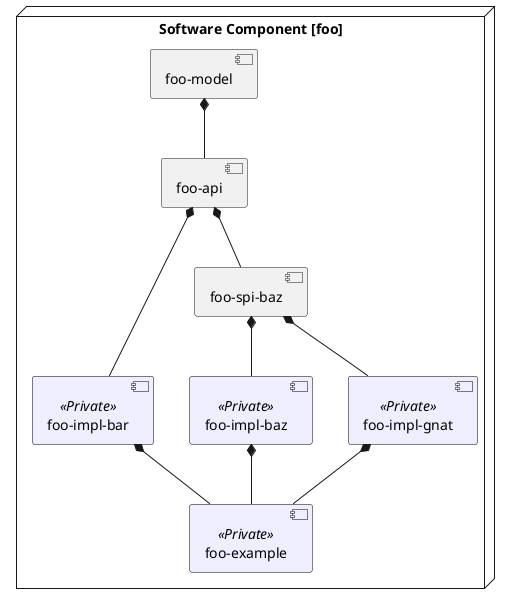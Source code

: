 @startuml

skinparam component {
  BackgroundColor<<Private>> #EEEEFF
  BorderColor<<Private>> black
}

node "Software Component [foo]" {

    component "foo-impl-bar"<<Private>>
    component "foo-impl-baz"<<Private>>
    component "foo-impl-gnat"<<Private>>
    component "foo-example"<<Private>>

    [foo-model] *-- [foo-api]
    [foo-api] *--- [foo-impl-bar]
    [foo-api] *-- [foo-spi-baz]
    [foo-spi-baz] *-- [foo-impl-baz]
    [foo-spi-baz] *-- [foo-impl-gnat]

    [foo-impl-bar] *-- [foo-example]
    [foo-impl-baz] *-- [foo-example]
    [foo-impl-gnat] *-- [foo-example]
}

@enduml